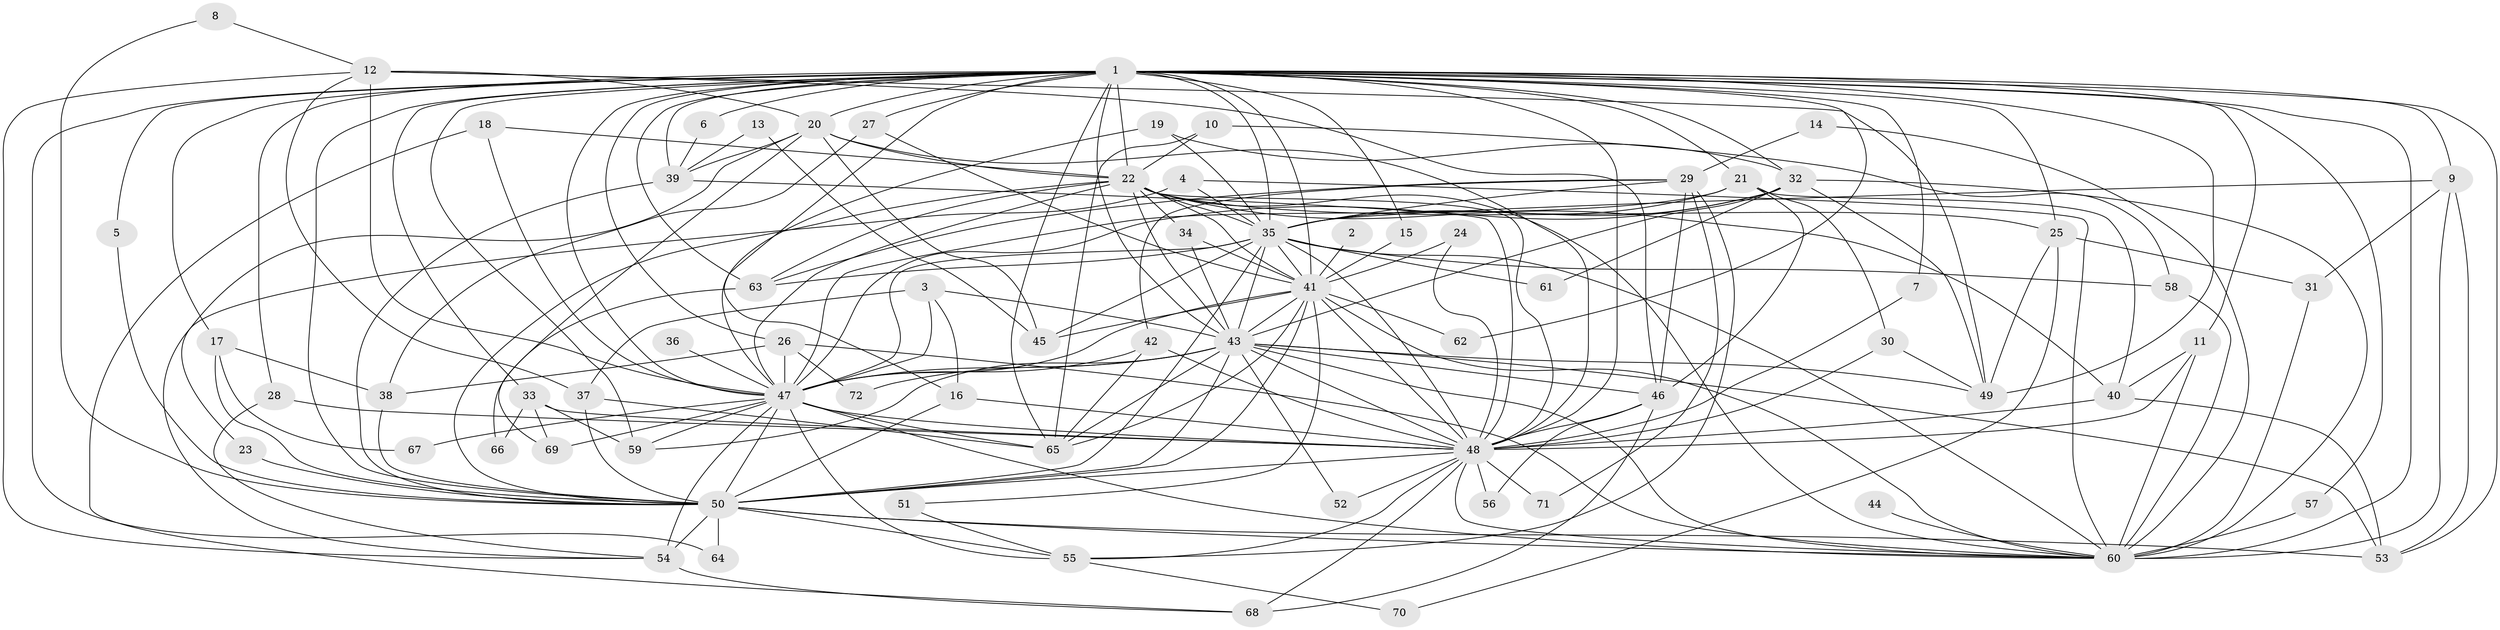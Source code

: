 // original degree distribution, {29: 0.006944444444444444, 24: 0.006944444444444444, 22: 0.027777777777777776, 28: 0.013888888888888888, 21: 0.006944444444444444, 19: 0.006944444444444444, 9: 0.006944444444444444, 6: 0.04861111111111111, 7: 0.013888888888888888, 4: 0.08333333333333333, 3: 0.19444444444444445, 2: 0.5347222222222222, 8: 0.006944444444444444, 5: 0.041666666666666664}
// Generated by graph-tools (version 1.1) at 2025/25/03/09/25 03:25:44]
// undirected, 72 vertices, 207 edges
graph export_dot {
graph [start="1"]
  node [color=gray90,style=filled];
  1;
  2;
  3;
  4;
  5;
  6;
  7;
  8;
  9;
  10;
  11;
  12;
  13;
  14;
  15;
  16;
  17;
  18;
  19;
  20;
  21;
  22;
  23;
  24;
  25;
  26;
  27;
  28;
  29;
  30;
  31;
  32;
  33;
  34;
  35;
  36;
  37;
  38;
  39;
  40;
  41;
  42;
  43;
  44;
  45;
  46;
  47;
  48;
  49;
  50;
  51;
  52;
  53;
  54;
  55;
  56;
  57;
  58;
  59;
  60;
  61;
  62;
  63;
  64;
  65;
  66;
  67;
  68;
  69;
  70;
  71;
  72;
  1 -- 5 [weight=1.0];
  1 -- 6 [weight=1.0];
  1 -- 7 [weight=1.0];
  1 -- 9 [weight=1.0];
  1 -- 11 [weight=1.0];
  1 -- 15 [weight=1.0];
  1 -- 16 [weight=1.0];
  1 -- 17 [weight=2.0];
  1 -- 20 [weight=1.0];
  1 -- 21 [weight=1.0];
  1 -- 22 [weight=3.0];
  1 -- 25 [weight=1.0];
  1 -- 26 [weight=1.0];
  1 -- 27 [weight=2.0];
  1 -- 28 [weight=1.0];
  1 -- 32 [weight=1.0];
  1 -- 33 [weight=1.0];
  1 -- 35 [weight=4.0];
  1 -- 39 [weight=1.0];
  1 -- 41 [weight=4.0];
  1 -- 43 [weight=2.0];
  1 -- 47 [weight=2.0];
  1 -- 48 [weight=2.0];
  1 -- 49 [weight=1.0];
  1 -- 50 [weight=2.0];
  1 -- 53 [weight=1.0];
  1 -- 57 [weight=1.0];
  1 -- 59 [weight=1.0];
  1 -- 60 [weight=3.0];
  1 -- 62 [weight=1.0];
  1 -- 63 [weight=2.0];
  1 -- 64 [weight=1.0];
  1 -- 65 [weight=2.0];
  2 -- 41 [weight=1.0];
  3 -- 16 [weight=1.0];
  3 -- 37 [weight=1.0];
  3 -- 43 [weight=1.0];
  3 -- 47 [weight=1.0];
  4 -- 35 [weight=1.0];
  4 -- 54 [weight=1.0];
  4 -- 60 [weight=1.0];
  5 -- 50 [weight=1.0];
  6 -- 39 [weight=1.0];
  7 -- 48 [weight=1.0];
  8 -- 12 [weight=1.0];
  8 -- 50 [weight=1.0];
  9 -- 31 [weight=1.0];
  9 -- 35 [weight=1.0];
  9 -- 53 [weight=1.0];
  9 -- 60 [weight=1.0];
  10 -- 22 [weight=1.0];
  10 -- 58 [weight=1.0];
  10 -- 65 [weight=1.0];
  11 -- 40 [weight=1.0];
  11 -- 48 [weight=1.0];
  11 -- 60 [weight=1.0];
  12 -- 20 [weight=1.0];
  12 -- 37 [weight=1.0];
  12 -- 46 [weight=1.0];
  12 -- 47 [weight=1.0];
  12 -- 49 [weight=1.0];
  12 -- 54 [weight=1.0];
  13 -- 39 [weight=1.0];
  13 -- 45 [weight=1.0];
  14 -- 29 [weight=1.0];
  14 -- 60 [weight=1.0];
  15 -- 41 [weight=1.0];
  16 -- 48 [weight=1.0];
  16 -- 50 [weight=1.0];
  17 -- 38 [weight=1.0];
  17 -- 50 [weight=1.0];
  17 -- 67 [weight=1.0];
  18 -- 22 [weight=1.0];
  18 -- 47 [weight=1.0];
  18 -- 68 [weight=1.0];
  19 -- 32 [weight=1.0];
  19 -- 35 [weight=1.0];
  19 -- 47 [weight=1.0];
  20 -- 22 [weight=1.0];
  20 -- 23 [weight=1.0];
  20 -- 39 [weight=1.0];
  20 -- 45 [weight=2.0];
  20 -- 48 [weight=1.0];
  20 -- 69 [weight=1.0];
  21 -- 30 [weight=1.0];
  21 -- 35 [weight=1.0];
  21 -- 40 [weight=1.0];
  21 -- 46 [weight=1.0];
  21 -- 47 [weight=1.0];
  22 -- 25 [weight=1.0];
  22 -- 34 [weight=2.0];
  22 -- 35 [weight=1.0];
  22 -- 40 [weight=1.0];
  22 -- 41 [weight=1.0];
  22 -- 43 [weight=1.0];
  22 -- 47 [weight=1.0];
  22 -- 48 [weight=2.0];
  22 -- 50 [weight=1.0];
  22 -- 60 [weight=1.0];
  22 -- 63 [weight=1.0];
  23 -- 50 [weight=1.0];
  24 -- 41 [weight=1.0];
  24 -- 48 [weight=1.0];
  25 -- 31 [weight=1.0];
  25 -- 49 [weight=1.0];
  25 -- 70 [weight=1.0];
  26 -- 38 [weight=1.0];
  26 -- 47 [weight=1.0];
  26 -- 60 [weight=1.0];
  26 -- 72 [weight=1.0];
  27 -- 38 [weight=1.0];
  27 -- 41 [weight=1.0];
  28 -- 48 [weight=1.0];
  28 -- 54 [weight=1.0];
  29 -- 35 [weight=1.0];
  29 -- 42 [weight=1.0];
  29 -- 46 [weight=1.0];
  29 -- 55 [weight=1.0];
  29 -- 63 [weight=1.0];
  29 -- 71 [weight=1.0];
  30 -- 48 [weight=1.0];
  30 -- 49 [weight=1.0];
  31 -- 60 [weight=1.0];
  32 -- 35 [weight=1.0];
  32 -- 43 [weight=2.0];
  32 -- 47 [weight=1.0];
  32 -- 49 [weight=1.0];
  32 -- 60 [weight=1.0];
  32 -- 61 [weight=1.0];
  33 -- 48 [weight=2.0];
  33 -- 59 [weight=1.0];
  33 -- 66 [weight=1.0];
  33 -- 69 [weight=1.0];
  34 -- 41 [weight=1.0];
  34 -- 43 [weight=1.0];
  35 -- 41 [weight=1.0];
  35 -- 43 [weight=1.0];
  35 -- 45 [weight=1.0];
  35 -- 47 [weight=2.0];
  35 -- 48 [weight=1.0];
  35 -- 50 [weight=1.0];
  35 -- 58 [weight=1.0];
  35 -- 60 [weight=1.0];
  35 -- 61 [weight=1.0];
  35 -- 63 [weight=1.0];
  36 -- 47 [weight=1.0];
  37 -- 50 [weight=1.0];
  37 -- 65 [weight=1.0];
  38 -- 50 [weight=1.0];
  39 -- 48 [weight=1.0];
  39 -- 50 [weight=1.0];
  40 -- 48 [weight=1.0];
  40 -- 53 [weight=1.0];
  41 -- 43 [weight=1.0];
  41 -- 45 [weight=1.0];
  41 -- 47 [weight=1.0];
  41 -- 48 [weight=2.0];
  41 -- 50 [weight=2.0];
  41 -- 51 [weight=1.0];
  41 -- 60 [weight=1.0];
  41 -- 62 [weight=1.0];
  41 -- 65 [weight=1.0];
  42 -- 47 [weight=1.0];
  42 -- 48 [weight=1.0];
  42 -- 65 [weight=1.0];
  43 -- 46 [weight=2.0];
  43 -- 47 [weight=2.0];
  43 -- 48 [weight=1.0];
  43 -- 49 [weight=1.0];
  43 -- 50 [weight=1.0];
  43 -- 52 [weight=1.0];
  43 -- 53 [weight=1.0];
  43 -- 59 [weight=1.0];
  43 -- 60 [weight=1.0];
  43 -- 65 [weight=1.0];
  43 -- 72 [weight=1.0];
  44 -- 60 [weight=1.0];
  46 -- 48 [weight=1.0];
  46 -- 56 [weight=1.0];
  46 -- 68 [weight=1.0];
  47 -- 48 [weight=1.0];
  47 -- 50 [weight=2.0];
  47 -- 54 [weight=1.0];
  47 -- 55 [weight=1.0];
  47 -- 59 [weight=1.0];
  47 -- 60 [weight=1.0];
  47 -- 65 [weight=1.0];
  47 -- 67 [weight=1.0];
  47 -- 69 [weight=1.0];
  48 -- 50 [weight=1.0];
  48 -- 52 [weight=1.0];
  48 -- 55 [weight=1.0];
  48 -- 56 [weight=1.0];
  48 -- 60 [weight=1.0];
  48 -- 68 [weight=1.0];
  48 -- 71 [weight=1.0];
  50 -- 53 [weight=1.0];
  50 -- 54 [weight=2.0];
  50 -- 55 [weight=1.0];
  50 -- 60 [weight=1.0];
  50 -- 64 [weight=1.0];
  51 -- 55 [weight=1.0];
  54 -- 68 [weight=1.0];
  55 -- 70 [weight=1.0];
  57 -- 60 [weight=1.0];
  58 -- 60 [weight=1.0];
  63 -- 66 [weight=1.0];
}
